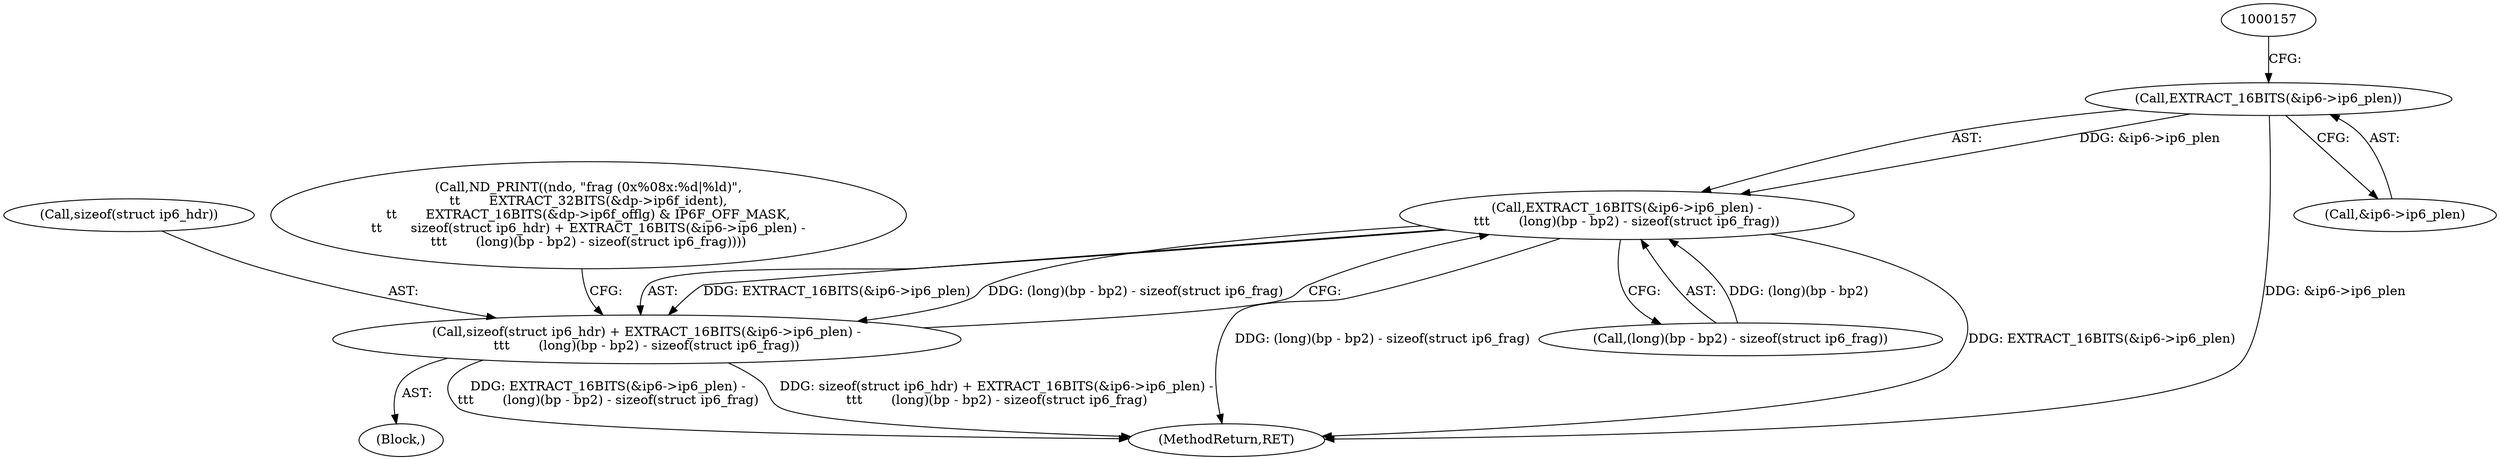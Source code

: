 digraph "0_tcpdump_2d669862df7cd17f539129049f6fb70d17174125@pointer" {
"1000150" [label="(Call,EXTRACT_16BITS(&ip6->ip6_plen))"];
"1000149" [label="(Call,EXTRACT_16BITS(&ip6->ip6_plen) -\n\t\t\t       (long)(bp - bp2) - sizeof(struct ip6_frag))"];
"1000146" [label="(Call,sizeof(struct ip6_hdr) + EXTRACT_16BITS(&ip6->ip6_plen) -\n\t\t\t       (long)(bp - bp2) - sizeof(struct ip6_frag))"];
"1000155" [label="(Call,(long)(bp - bp2) - sizeof(struct ip6_frag))"];
"1000146" [label="(Call,sizeof(struct ip6_hdr) + EXTRACT_16BITS(&ip6->ip6_plen) -\n\t\t\t       (long)(bp - bp2) - sizeof(struct ip6_frag))"];
"1000150" [label="(Call,EXTRACT_16BITS(&ip6->ip6_plen))"];
"1000147" [label="(Call,sizeof(struct ip6_hdr))"];
"1000127" [label="(Call,ND_PRINT((ndo, \"frag (0x%08x:%d|%ld)\",\n\t\t       EXTRACT_32BITS(&dp->ip6f_ident),\n\t\t       EXTRACT_16BITS(&dp->ip6f_offlg) & IP6F_OFF_MASK,\n\t\t       sizeof(struct ip6_hdr) + EXTRACT_16BITS(&ip6->ip6_plen) -\n\t\t\t       (long)(bp - bp2) - sizeof(struct ip6_frag))))"];
"1000138" [label="(Block,)"];
"1000225" [label="(MethodReturn,RET)"];
"1000149" [label="(Call,EXTRACT_16BITS(&ip6->ip6_plen) -\n\t\t\t       (long)(bp - bp2) - sizeof(struct ip6_frag))"];
"1000151" [label="(Call,&ip6->ip6_plen)"];
"1000150" -> "1000149"  [label="AST: "];
"1000150" -> "1000151"  [label="CFG: "];
"1000151" -> "1000150"  [label="AST: "];
"1000157" -> "1000150"  [label="CFG: "];
"1000150" -> "1000225"  [label="DDG: &ip6->ip6_plen"];
"1000150" -> "1000149"  [label="DDG: &ip6->ip6_plen"];
"1000149" -> "1000146"  [label="AST: "];
"1000149" -> "1000155"  [label="CFG: "];
"1000155" -> "1000149"  [label="AST: "];
"1000146" -> "1000149"  [label="CFG: "];
"1000149" -> "1000225"  [label="DDG: (long)(bp - bp2) - sizeof(struct ip6_frag)"];
"1000149" -> "1000225"  [label="DDG: EXTRACT_16BITS(&ip6->ip6_plen)"];
"1000149" -> "1000146"  [label="DDG: EXTRACT_16BITS(&ip6->ip6_plen)"];
"1000149" -> "1000146"  [label="DDG: (long)(bp - bp2) - sizeof(struct ip6_frag)"];
"1000155" -> "1000149"  [label="DDG: (long)(bp - bp2)"];
"1000146" -> "1000138"  [label="AST: "];
"1000147" -> "1000146"  [label="AST: "];
"1000127" -> "1000146"  [label="CFG: "];
"1000146" -> "1000225"  [label="DDG: EXTRACT_16BITS(&ip6->ip6_plen) -\n\t\t\t       (long)(bp - bp2) - sizeof(struct ip6_frag)"];
"1000146" -> "1000225"  [label="DDG: sizeof(struct ip6_hdr) + EXTRACT_16BITS(&ip6->ip6_plen) -\n\t\t\t       (long)(bp - bp2) - sizeof(struct ip6_frag)"];
}
